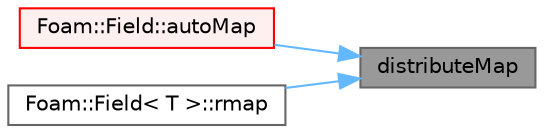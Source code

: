 digraph "distributeMap"
{
 // LATEX_PDF_SIZE
  bgcolor="transparent";
  edge [fontname=Helvetica,fontsize=10,labelfontname=Helvetica,labelfontsize=10];
  node [fontname=Helvetica,fontsize=10,shape=box,height=0.2,width=0.4];
  rankdir="RL";
  Node1 [id="Node000001",label="distributeMap",height=0.2,width=0.4,color="gray40", fillcolor="grey60", style="filled", fontcolor="black",tooltip=" "];
  Node1 -> Node2 [id="edge1_Node000001_Node000002",dir="back",color="steelblue1",style="solid",tooltip=" "];
  Node2 [id="Node000002",label="Foam::Field::autoMap",height=0.2,width=0.4,color="red", fillcolor="#FFF0F0", style="filled",URL="$classFoam_1_1Field.html#a4e1ad0c02ab6adecdf8edff203159e4c",tooltip=" "];
  Node1 -> Node38 [id="edge2_Node000001_Node000038",dir="back",color="steelblue1",style="solid",tooltip=" "];
  Node38 [id="Node000038",label="Foam::Field\< T \>::rmap",height=0.2,width=0.4,color="grey40", fillcolor="white", style="filled",URL="$classFoam_1_1Field.html#ad60fac956939884958b1ce8de7be890d",tooltip=" "];
}
